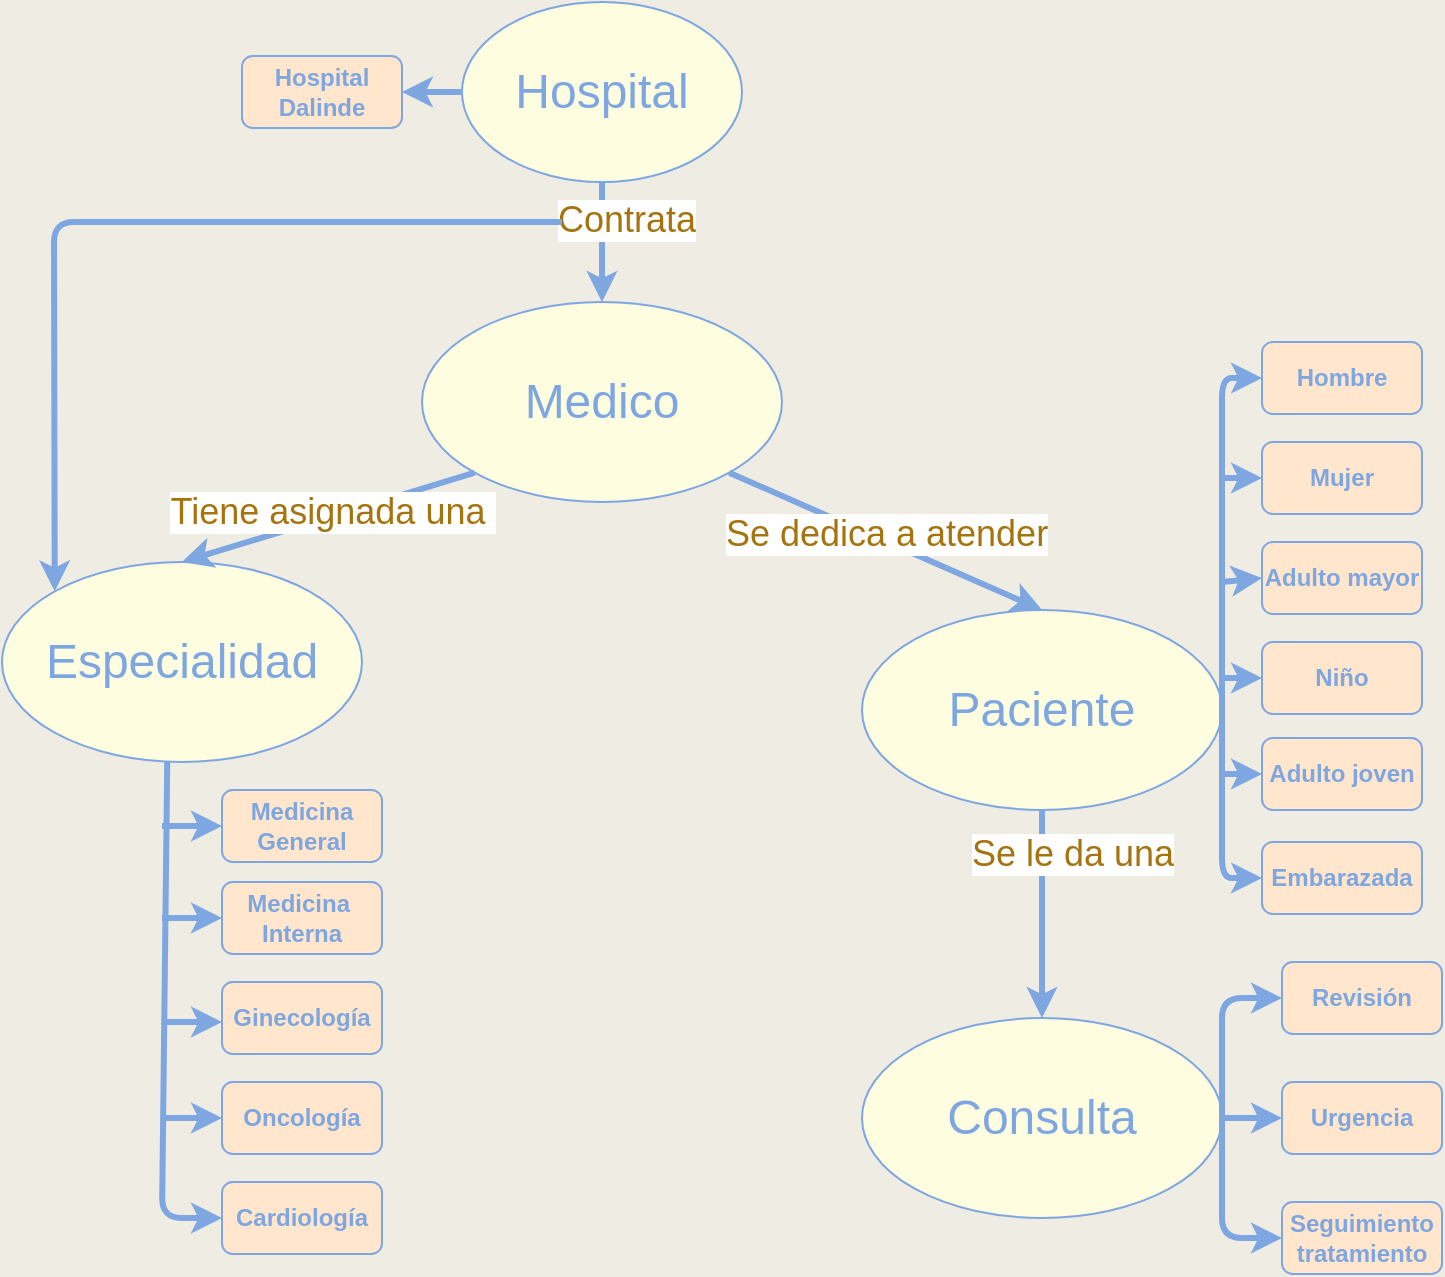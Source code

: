 <mxfile version="14.8.1" type="github">
  <diagram id="prtHgNgQTEPvFCAcTncT" name="Page-1">
    <mxGraphModel dx="1209" dy="671" grid="0" gridSize="10" guides="1" tooltips="1" connect="1" arrows="1" fold="1" page="1" pageScale="1" pageWidth="583" pageHeight="827" background="#EFEDE3" math="0" shadow="0">
      <root>
        <mxCell id="0" />
        <mxCell id="1" parent="0" />
        <mxCell id="QlnHmGiDCUwm2XnyN2Vu-2" value="&lt;font style=&quot;font-size: 24px&quot; color=&quot;#7ea6e0&quot;&gt;Medico&lt;/font&gt;" style="ellipse;whiteSpace=wrap;html=1;fillColor=#FFFDE0;strokeColor=#7EA6E0;" vertex="1" parent="1">
          <mxGeometry x="230" y="160" width="180" height="100" as="geometry" />
        </mxCell>
        <mxCell id="QlnHmGiDCUwm2XnyN2Vu-4" value="&lt;font style=&quot;font-size: 24px&quot; color=&quot;#7ea6e0&quot;&gt;Paciente&lt;/font&gt;" style="ellipse;whiteSpace=wrap;html=1;fillColor=#FFFDE0;strokeColor=#7EA6E0;" vertex="1" parent="1">
          <mxGeometry x="450" y="314" width="180" height="100" as="geometry" />
        </mxCell>
        <mxCell id="QlnHmGiDCUwm2XnyN2Vu-6" value="&lt;font color=&quot;#7ea6e0&quot;&gt;&lt;span style=&quot;font-size: 24px&quot;&gt;Consulta&lt;/span&gt;&lt;/font&gt;" style="ellipse;whiteSpace=wrap;html=1;fillColor=#FFFDE0;strokeColor=#7EA6E0;" vertex="1" parent="1">
          <mxGeometry x="450" y="518" width="180" height="100" as="geometry" />
        </mxCell>
        <mxCell id="QlnHmGiDCUwm2XnyN2Vu-7" value="&lt;font style=&quot;font-size: 24px&quot; color=&quot;#7ea6e0&quot;&gt;Especialidad&lt;/font&gt;" style="ellipse;whiteSpace=wrap;html=1;fillColor=#FFFDE0;strokeColor=#7EA6E0;" vertex="1" parent="1">
          <mxGeometry x="20" y="290" width="180" height="100" as="geometry" />
        </mxCell>
        <mxCell id="QlnHmGiDCUwm2XnyN2Vu-9" value="" style="endArrow=classic;html=1;exitX=0;exitY=1;exitDx=0;exitDy=0;entryX=0.5;entryY=0;entryDx=0;entryDy=0;strokeWidth=3;strokeColor=#7EA6E0;" edge="1" parent="1" source="QlnHmGiDCUwm2XnyN2Vu-2" target="QlnHmGiDCUwm2XnyN2Vu-7">
          <mxGeometry relative="1" as="geometry">
            <mxPoint x="520" y="330" as="sourcePoint" />
            <mxPoint x="620" y="330" as="targetPoint" />
          </mxGeometry>
        </mxCell>
        <mxCell id="QlnHmGiDCUwm2XnyN2Vu-10" value="&lt;font style=&quot;font-size: 18px&quot; color=&quot;#a6740f&quot;&gt;Tiene asignada una&amp;nbsp;&lt;/font&gt;" style="edgeLabel;resizable=0;html=1;align=center;verticalAlign=middle;" connectable="0" vertex="1" parent="QlnHmGiDCUwm2XnyN2Vu-9">
          <mxGeometry relative="1" as="geometry">
            <mxPoint x="2" y="-3" as="offset" />
          </mxGeometry>
        </mxCell>
        <mxCell id="QlnHmGiDCUwm2XnyN2Vu-11" value="" style="endArrow=classic;html=1;strokeColor=#7EA6E0;strokeWidth=3;exitX=1;exitY=1;exitDx=0;exitDy=0;entryX=0.5;entryY=0;entryDx=0;entryDy=0;" edge="1" parent="1" source="QlnHmGiDCUwm2XnyN2Vu-2" target="QlnHmGiDCUwm2XnyN2Vu-4">
          <mxGeometry relative="1" as="geometry">
            <mxPoint x="520" y="330" as="sourcePoint" />
            <mxPoint x="620" y="330" as="targetPoint" />
          </mxGeometry>
        </mxCell>
        <mxCell id="QlnHmGiDCUwm2XnyN2Vu-14" value="&lt;span style=&quot;color: rgb(166 , 116 , 15) ; font-size: 18px&quot;&gt;Se dedica a atender&lt;/span&gt;" style="edgeLabel;resizable=0;html=1;align=center;verticalAlign=middle;" connectable="0" vertex="1" parent="1">
          <mxGeometry x="470.0" y="279.996" as="geometry">
            <mxPoint x="-8" y="-4" as="offset" />
          </mxGeometry>
        </mxCell>
        <mxCell id="QlnHmGiDCUwm2XnyN2Vu-15" value="" style="endArrow=classic;html=1;strokeColor=#7EA6E0;strokeWidth=3;exitX=0.5;exitY=1;exitDx=0;exitDy=0;" edge="1" parent="1" source="QlnHmGiDCUwm2XnyN2Vu-4" target="QlnHmGiDCUwm2XnyN2Vu-6">
          <mxGeometry width="50" height="50" relative="1" as="geometry">
            <mxPoint x="580" y="390" as="sourcePoint" />
            <mxPoint x="590" y="300" as="targetPoint" />
          </mxGeometry>
        </mxCell>
        <mxCell id="QlnHmGiDCUwm2XnyN2Vu-16" value="&lt;font style=&quot;font-size: 18px&quot; color=&quot;#a6740f&quot;&gt;Se le da una&lt;/font&gt;" style="edgeLabel;resizable=0;html=1;align=center;verticalAlign=middle;" connectable="0" vertex="1" parent="1">
          <mxGeometry x="580.0" y="439.996" as="geometry">
            <mxPoint x="-25" y="-4" as="offset" />
          </mxGeometry>
        </mxCell>
        <mxCell id="QlnHmGiDCUwm2XnyN2Vu-17" value="&lt;b&gt;&lt;font color=&quot;#7ea6e0&quot;&gt;Medicina General&lt;/font&gt;&lt;/b&gt;" style="rounded=1;whiteSpace=wrap;html=1;fillColor=#FFE6CC;strokeColor=#7EA6E0;" vertex="1" parent="1">
          <mxGeometry x="130" y="404" width="80" height="36" as="geometry" />
        </mxCell>
        <mxCell id="QlnHmGiDCUwm2XnyN2Vu-18" value="&lt;b&gt;&lt;font color=&quot;#7ea6e0&quot;&gt;Medicina&amp;nbsp;&lt;br&gt;Interna&lt;br&gt;&lt;/font&gt;&lt;/b&gt;" style="rounded=1;whiteSpace=wrap;html=1;fillColor=#FFE6CC;strokeColor=#7EA6E0;" vertex="1" parent="1">
          <mxGeometry x="130" y="450" width="80" height="36" as="geometry" />
        </mxCell>
        <mxCell id="QlnHmGiDCUwm2XnyN2Vu-19" value="&lt;font color=&quot;#7ea6e0&quot;&gt;&lt;b&gt;Ginecología&lt;/b&gt;&lt;/font&gt;" style="rounded=1;whiteSpace=wrap;html=1;fillColor=#FFE6CC;strokeColor=#7EA6E0;" vertex="1" parent="1">
          <mxGeometry x="130" y="500" width="80" height="36" as="geometry" />
        </mxCell>
        <mxCell id="QlnHmGiDCUwm2XnyN2Vu-20" value="&lt;b&gt;&lt;font color=&quot;#7ea6e0&quot;&gt;Oncología&lt;/font&gt;&lt;/b&gt;" style="rounded=1;whiteSpace=wrap;html=1;fillColor=#FFE6CC;strokeColor=#7EA6E0;" vertex="1" parent="1">
          <mxGeometry x="130" y="550" width="80" height="36" as="geometry" />
        </mxCell>
        <mxCell id="QlnHmGiDCUwm2XnyN2Vu-21" value="&lt;b&gt;&lt;font color=&quot;#7ea6e0&quot;&gt;Cardiología&lt;/font&gt;&lt;/b&gt;" style="rounded=1;whiteSpace=wrap;html=1;fillColor=#FFE6CC;strokeColor=#7EA6E0;" vertex="1" parent="1">
          <mxGeometry x="130" y="600" width="80" height="36" as="geometry" />
        </mxCell>
        <mxCell id="QlnHmGiDCUwm2XnyN2Vu-22" value="" style="endArrow=classic;html=1;strokeColor=#7EA6E0;strokeWidth=3;exitX=0.459;exitY=0.996;exitDx=0;exitDy=0;exitPerimeter=0;entryX=0;entryY=0.5;entryDx=0;entryDy=0;" edge="1" parent="1" source="QlnHmGiDCUwm2XnyN2Vu-7" target="QlnHmGiDCUwm2XnyN2Vu-21">
          <mxGeometry width="50" height="50" relative="1" as="geometry">
            <mxPoint x="540" y="360" as="sourcePoint" />
            <mxPoint x="590" y="310" as="targetPoint" />
            <Array as="points">
              <mxPoint x="100" y="618" />
            </Array>
          </mxGeometry>
        </mxCell>
        <mxCell id="QlnHmGiDCUwm2XnyN2Vu-23" value="" style="endArrow=classic;html=1;strokeColor=#7EA6E0;strokeWidth=3;entryX=0;entryY=0.5;entryDx=0;entryDy=0;" edge="1" parent="1" target="QlnHmGiDCUwm2XnyN2Vu-17">
          <mxGeometry width="50" height="50" relative="1" as="geometry">
            <mxPoint x="100" y="422" as="sourcePoint" />
            <mxPoint x="590" y="310" as="targetPoint" />
          </mxGeometry>
        </mxCell>
        <mxCell id="QlnHmGiDCUwm2XnyN2Vu-24" value="" style="endArrow=classic;html=1;strokeColor=#7EA6E0;strokeWidth=3;entryX=0;entryY=0.5;entryDx=0;entryDy=0;" edge="1" parent="1" target="QlnHmGiDCUwm2XnyN2Vu-18">
          <mxGeometry width="50" height="50" relative="1" as="geometry">
            <mxPoint x="100" y="468" as="sourcePoint" />
            <mxPoint x="590" y="310" as="targetPoint" />
          </mxGeometry>
        </mxCell>
        <mxCell id="QlnHmGiDCUwm2XnyN2Vu-25" value="" style="endArrow=classic;html=1;strokeColor=#7EA6E0;strokeWidth=3;entryX=0;entryY=0.556;entryDx=0;entryDy=0;entryPerimeter=0;" edge="1" parent="1" target="QlnHmGiDCUwm2XnyN2Vu-19">
          <mxGeometry width="50" height="50" relative="1" as="geometry">
            <mxPoint x="100" y="520" as="sourcePoint" />
            <mxPoint x="590" y="310" as="targetPoint" />
          </mxGeometry>
        </mxCell>
        <mxCell id="QlnHmGiDCUwm2XnyN2Vu-26" value="" style="endArrow=classic;html=1;strokeColor=#7EA6E0;strokeWidth=3;entryX=0;entryY=0.5;entryDx=0;entryDy=0;" edge="1" parent="1" target="QlnHmGiDCUwm2XnyN2Vu-20">
          <mxGeometry width="50" height="50" relative="1" as="geometry">
            <mxPoint x="100" y="568" as="sourcePoint" />
            <mxPoint x="590" y="310" as="targetPoint" />
          </mxGeometry>
        </mxCell>
        <mxCell id="QlnHmGiDCUwm2XnyN2Vu-28" value="" style="edgeStyle=orthogonalEdgeStyle;rounded=0;orthogonalLoop=1;jettySize=auto;html=1;strokeColor=#7EA6E0;strokeWidth=3;" edge="1" parent="1" source="QlnHmGiDCUwm2XnyN2Vu-27" target="QlnHmGiDCUwm2XnyN2Vu-2">
          <mxGeometry relative="1" as="geometry" />
        </mxCell>
        <mxCell id="QlnHmGiDCUwm2XnyN2Vu-27" value="&lt;font color=&quot;#7ea6e0&quot;&gt;&lt;span style=&quot;font-size: 24px&quot;&gt;Hospital&lt;/span&gt;&lt;/font&gt;" style="ellipse;whiteSpace=wrap;html=1;strokeColor=#7EA6E0;fillColor=#FFFDE0;" vertex="1" parent="1">
          <mxGeometry x="250" y="10" width="140" height="90" as="geometry" />
        </mxCell>
        <mxCell id="QlnHmGiDCUwm2XnyN2Vu-29" value="&lt;font style=&quot;font-size: 18px&quot; color=&quot;#a6740f&quot;&gt;Contrata&lt;/font&gt;" style="edgeLabel;resizable=0;html=1;align=center;verticalAlign=middle;" connectable="0" vertex="1" parent="1">
          <mxGeometry x="329.001" y="118.001" as="geometry">
            <mxPoint x="3" y="1" as="offset" />
          </mxGeometry>
        </mxCell>
        <mxCell id="QlnHmGiDCUwm2XnyN2Vu-30" value="" style="endArrow=classic;html=1;strokeColor=#7EA6E0;strokeWidth=3;entryX=0;entryY=0;entryDx=0;entryDy=0;" edge="1" parent="1" target="QlnHmGiDCUwm2XnyN2Vu-7">
          <mxGeometry width="50" height="50" relative="1" as="geometry">
            <mxPoint x="300" y="120" as="sourcePoint" />
            <mxPoint x="590" y="300" as="targetPoint" />
            <Array as="points">
              <mxPoint x="46" y="120" />
            </Array>
          </mxGeometry>
        </mxCell>
        <mxCell id="QlnHmGiDCUwm2XnyN2Vu-31" value="&lt;b&gt;&lt;font color=&quot;#7ea6e0&quot;&gt;Hospital Dalinde&lt;/font&gt;&lt;/b&gt;" style="rounded=1;whiteSpace=wrap;html=1;fillColor=#FFE6CC;strokeColor=#7EA6E0;" vertex="1" parent="1">
          <mxGeometry x="140" y="37" width="80" height="36" as="geometry" />
        </mxCell>
        <mxCell id="QlnHmGiDCUwm2XnyN2Vu-32" value="" style="endArrow=classic;html=1;strokeColor=#7EA6E0;strokeWidth=3;exitX=0;exitY=0.5;exitDx=0;exitDy=0;entryX=1;entryY=0.5;entryDx=0;entryDy=0;" edge="1" parent="1" source="QlnHmGiDCUwm2XnyN2Vu-27" target="QlnHmGiDCUwm2XnyN2Vu-31">
          <mxGeometry width="50" height="50" relative="1" as="geometry">
            <mxPoint x="540" y="350" as="sourcePoint" />
            <mxPoint x="590" y="300" as="targetPoint" />
          </mxGeometry>
        </mxCell>
        <mxCell id="QlnHmGiDCUwm2XnyN2Vu-34" value="&lt;b&gt;&lt;font color=&quot;#7ea6e0&quot;&gt;Adulto joven&lt;br&gt;&lt;/font&gt;&lt;/b&gt;" style="rounded=1;whiteSpace=wrap;html=1;fillColor=#FFE6CC;strokeColor=#7EA6E0;" vertex="1" parent="1">
          <mxGeometry x="650" y="378" width="80" height="36" as="geometry" />
        </mxCell>
        <mxCell id="QlnHmGiDCUwm2XnyN2Vu-35" value="&lt;b&gt;&lt;font color=&quot;#7ea6e0&quot;&gt;Niño&lt;br&gt;&lt;/font&gt;&lt;/b&gt;" style="rounded=1;whiteSpace=wrap;html=1;fillColor=#FFE6CC;strokeColor=#7EA6E0;" vertex="1" parent="1">
          <mxGeometry x="650" y="330" width="80" height="36" as="geometry" />
        </mxCell>
        <mxCell id="QlnHmGiDCUwm2XnyN2Vu-36" value="&lt;b&gt;&lt;font color=&quot;#7ea6e0&quot;&gt;Adulto mayor&lt;br&gt;&lt;/font&gt;&lt;/b&gt;" style="rounded=1;whiteSpace=wrap;html=1;fillColor=#FFE6CC;strokeColor=#7EA6E0;" vertex="1" parent="1">
          <mxGeometry x="650" y="280" width="80" height="36" as="geometry" />
        </mxCell>
        <mxCell id="QlnHmGiDCUwm2XnyN2Vu-37" value="&lt;b&gt;&lt;font color=&quot;#7ea6e0&quot;&gt;Mujer&lt;br&gt;&lt;/font&gt;&lt;/b&gt;" style="rounded=1;whiteSpace=wrap;html=1;fillColor=#FFE6CC;strokeColor=#7EA6E0;" vertex="1" parent="1">
          <mxGeometry x="650" y="230" width="80" height="36" as="geometry" />
        </mxCell>
        <mxCell id="QlnHmGiDCUwm2XnyN2Vu-38" value="&lt;b&gt;&lt;font color=&quot;#7ea6e0&quot;&gt;Hombre&lt;br&gt;&lt;/font&gt;&lt;/b&gt;" style="rounded=1;whiteSpace=wrap;html=1;fillColor=#FFE6CC;strokeColor=#7EA6E0;" vertex="1" parent="1">
          <mxGeometry x="650" y="180" width="80" height="36" as="geometry" />
        </mxCell>
        <mxCell id="QlnHmGiDCUwm2XnyN2Vu-39" value="&lt;b&gt;&lt;font color=&quot;#7ea6e0&quot;&gt;Embarazada&lt;br&gt;&lt;/font&gt;&lt;/b&gt;" style="rounded=1;whiteSpace=wrap;html=1;fillColor=#FFE6CC;strokeColor=#7EA6E0;" vertex="1" parent="1">
          <mxGeometry x="650" y="430" width="80" height="36" as="geometry" />
        </mxCell>
        <mxCell id="QlnHmGiDCUwm2XnyN2Vu-40" value="" style="endArrow=classic;html=1;strokeColor=#7EA6E0;strokeWidth=3;exitX=1;exitY=0.5;exitDx=0;exitDy=0;entryX=0;entryY=0.5;entryDx=0;entryDy=0;" edge="1" parent="1" source="QlnHmGiDCUwm2XnyN2Vu-4" target="QlnHmGiDCUwm2XnyN2Vu-38">
          <mxGeometry width="50" height="50" relative="1" as="geometry">
            <mxPoint x="540" y="380" as="sourcePoint" />
            <mxPoint x="590" y="330" as="targetPoint" />
            <Array as="points">
              <mxPoint x="630" y="198" />
            </Array>
          </mxGeometry>
        </mxCell>
        <mxCell id="QlnHmGiDCUwm2XnyN2Vu-41" value="" style="endArrow=classic;html=1;strokeColor=#7EA6E0;strokeWidth=3;exitX=1;exitY=0.5;exitDx=0;exitDy=0;entryX=0;entryY=0.5;entryDx=0;entryDy=0;" edge="1" parent="1" source="QlnHmGiDCUwm2XnyN2Vu-4" target="QlnHmGiDCUwm2XnyN2Vu-39">
          <mxGeometry width="50" height="50" relative="1" as="geometry">
            <mxPoint x="540" y="380" as="sourcePoint" />
            <mxPoint x="590" y="330" as="targetPoint" />
            <Array as="points">
              <mxPoint x="630" y="448" />
            </Array>
          </mxGeometry>
        </mxCell>
        <mxCell id="QlnHmGiDCUwm2XnyN2Vu-42" value="" style="endArrow=classic;html=1;strokeColor=#7EA6E0;strokeWidth=3;entryX=0;entryY=0.5;entryDx=0;entryDy=0;" edge="1" parent="1" target="QlnHmGiDCUwm2XnyN2Vu-34">
          <mxGeometry width="50" height="50" relative="1" as="geometry">
            <mxPoint x="630" y="396" as="sourcePoint" />
            <mxPoint x="590" y="330" as="targetPoint" />
          </mxGeometry>
        </mxCell>
        <mxCell id="QlnHmGiDCUwm2XnyN2Vu-43" value="" style="endArrow=classic;html=1;strokeColor=#7EA6E0;strokeWidth=3;entryX=0;entryY=0.5;entryDx=0;entryDy=0;" edge="1" parent="1" target="QlnHmGiDCUwm2XnyN2Vu-35">
          <mxGeometry width="50" height="50" relative="1" as="geometry">
            <mxPoint x="630" y="348" as="sourcePoint" />
            <mxPoint x="590" y="330" as="targetPoint" />
          </mxGeometry>
        </mxCell>
        <mxCell id="QlnHmGiDCUwm2XnyN2Vu-44" value="" style="endArrow=classic;html=1;strokeColor=#7EA6E0;strokeWidth=3;entryX=0;entryY=0.5;entryDx=0;entryDy=0;" edge="1" parent="1" target="QlnHmGiDCUwm2XnyN2Vu-36">
          <mxGeometry width="50" height="50" relative="1" as="geometry">
            <mxPoint x="630" y="300" as="sourcePoint" />
            <mxPoint x="590" y="330" as="targetPoint" />
          </mxGeometry>
        </mxCell>
        <mxCell id="QlnHmGiDCUwm2XnyN2Vu-45" value="" style="endArrow=classic;html=1;strokeColor=#7EA6E0;strokeWidth=3;entryX=0;entryY=0.5;entryDx=0;entryDy=0;" edge="1" parent="1" target="QlnHmGiDCUwm2XnyN2Vu-37">
          <mxGeometry width="50" height="50" relative="1" as="geometry">
            <mxPoint x="630" y="248" as="sourcePoint" />
            <mxPoint x="590" y="330" as="targetPoint" />
          </mxGeometry>
        </mxCell>
        <mxCell id="QlnHmGiDCUwm2XnyN2Vu-46" value="&lt;b&gt;&lt;font color=&quot;#7ea6e0&quot;&gt;Seguimiento tratamiento&lt;/font&gt;&lt;/b&gt;" style="rounded=1;whiteSpace=wrap;html=1;fillColor=#FFE6CC;strokeColor=#7EA6E0;" vertex="1" parent="1">
          <mxGeometry x="660" y="610" width="80" height="36" as="geometry" />
        </mxCell>
        <mxCell id="QlnHmGiDCUwm2XnyN2Vu-47" value="&lt;b&gt;&lt;font color=&quot;#7ea6e0&quot;&gt;Urgencia&lt;/font&gt;&lt;/b&gt;" style="rounded=1;whiteSpace=wrap;html=1;fillColor=#FFE6CC;strokeColor=#7EA6E0;" vertex="1" parent="1">
          <mxGeometry x="660" y="550" width="80" height="36" as="geometry" />
        </mxCell>
        <mxCell id="QlnHmGiDCUwm2XnyN2Vu-48" value="&lt;b&gt;&lt;font color=&quot;#7ea6e0&quot;&gt;Revisión&lt;/font&gt;&lt;/b&gt;" style="rounded=1;whiteSpace=wrap;html=1;fillColor=#FFE6CC;strokeColor=#7EA6E0;" vertex="1" parent="1">
          <mxGeometry x="660" y="490" width="80" height="36" as="geometry" />
        </mxCell>
        <mxCell id="QlnHmGiDCUwm2XnyN2Vu-49" value="" style="endArrow=classic;html=1;strokeColor=#7EA6E0;strokeWidth=3;exitX=1;exitY=0.5;exitDx=0;exitDy=0;entryX=0;entryY=0.5;entryDx=0;entryDy=0;" edge="1" parent="1" source="QlnHmGiDCUwm2XnyN2Vu-6" target="QlnHmGiDCUwm2XnyN2Vu-48">
          <mxGeometry width="50" height="50" relative="1" as="geometry">
            <mxPoint x="540" y="370" as="sourcePoint" />
            <mxPoint x="590" y="320" as="targetPoint" />
            <Array as="points">
              <mxPoint x="630" y="508" />
            </Array>
          </mxGeometry>
        </mxCell>
        <mxCell id="QlnHmGiDCUwm2XnyN2Vu-50" value="" style="endArrow=classic;html=1;strokeColor=#7EA6E0;strokeWidth=3;exitX=1;exitY=0.5;exitDx=0;exitDy=0;entryX=0;entryY=0.5;entryDx=0;entryDy=0;" edge="1" parent="1" source="QlnHmGiDCUwm2XnyN2Vu-6" target="QlnHmGiDCUwm2XnyN2Vu-46">
          <mxGeometry width="50" height="50" relative="1" as="geometry">
            <mxPoint x="540" y="370" as="sourcePoint" />
            <mxPoint x="590" y="320" as="targetPoint" />
            <Array as="points">
              <mxPoint x="630" y="628" />
            </Array>
          </mxGeometry>
        </mxCell>
        <mxCell id="QlnHmGiDCUwm2XnyN2Vu-51" value="" style="endArrow=classic;html=1;strokeColor=#7EA6E0;strokeWidth=3;entryX=0;entryY=0.5;entryDx=0;entryDy=0;" edge="1" parent="1" target="QlnHmGiDCUwm2XnyN2Vu-47">
          <mxGeometry width="50" height="50" relative="1" as="geometry">
            <mxPoint x="630" y="568" as="sourcePoint" />
            <mxPoint x="590" y="320" as="targetPoint" />
          </mxGeometry>
        </mxCell>
      </root>
    </mxGraphModel>
  </diagram>
</mxfile>
